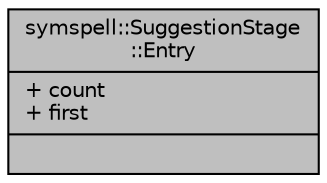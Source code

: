 digraph "symspell::SuggestionStage::Entry"
{
 // LATEX_PDF_SIZE
  edge [fontname="Helvetica",fontsize="10",labelfontname="Helvetica",labelfontsize="10"];
  node [fontname="Helvetica",fontsize="10",shape=record];
  Node1 [label="{symspell::SuggestionStage\l::Entry\n|+ count\l+ first\l|}",height=0.2,width=0.4,color="black", fillcolor="grey75", style="filled", fontcolor="black",tooltip="SymSpell element."];
}
